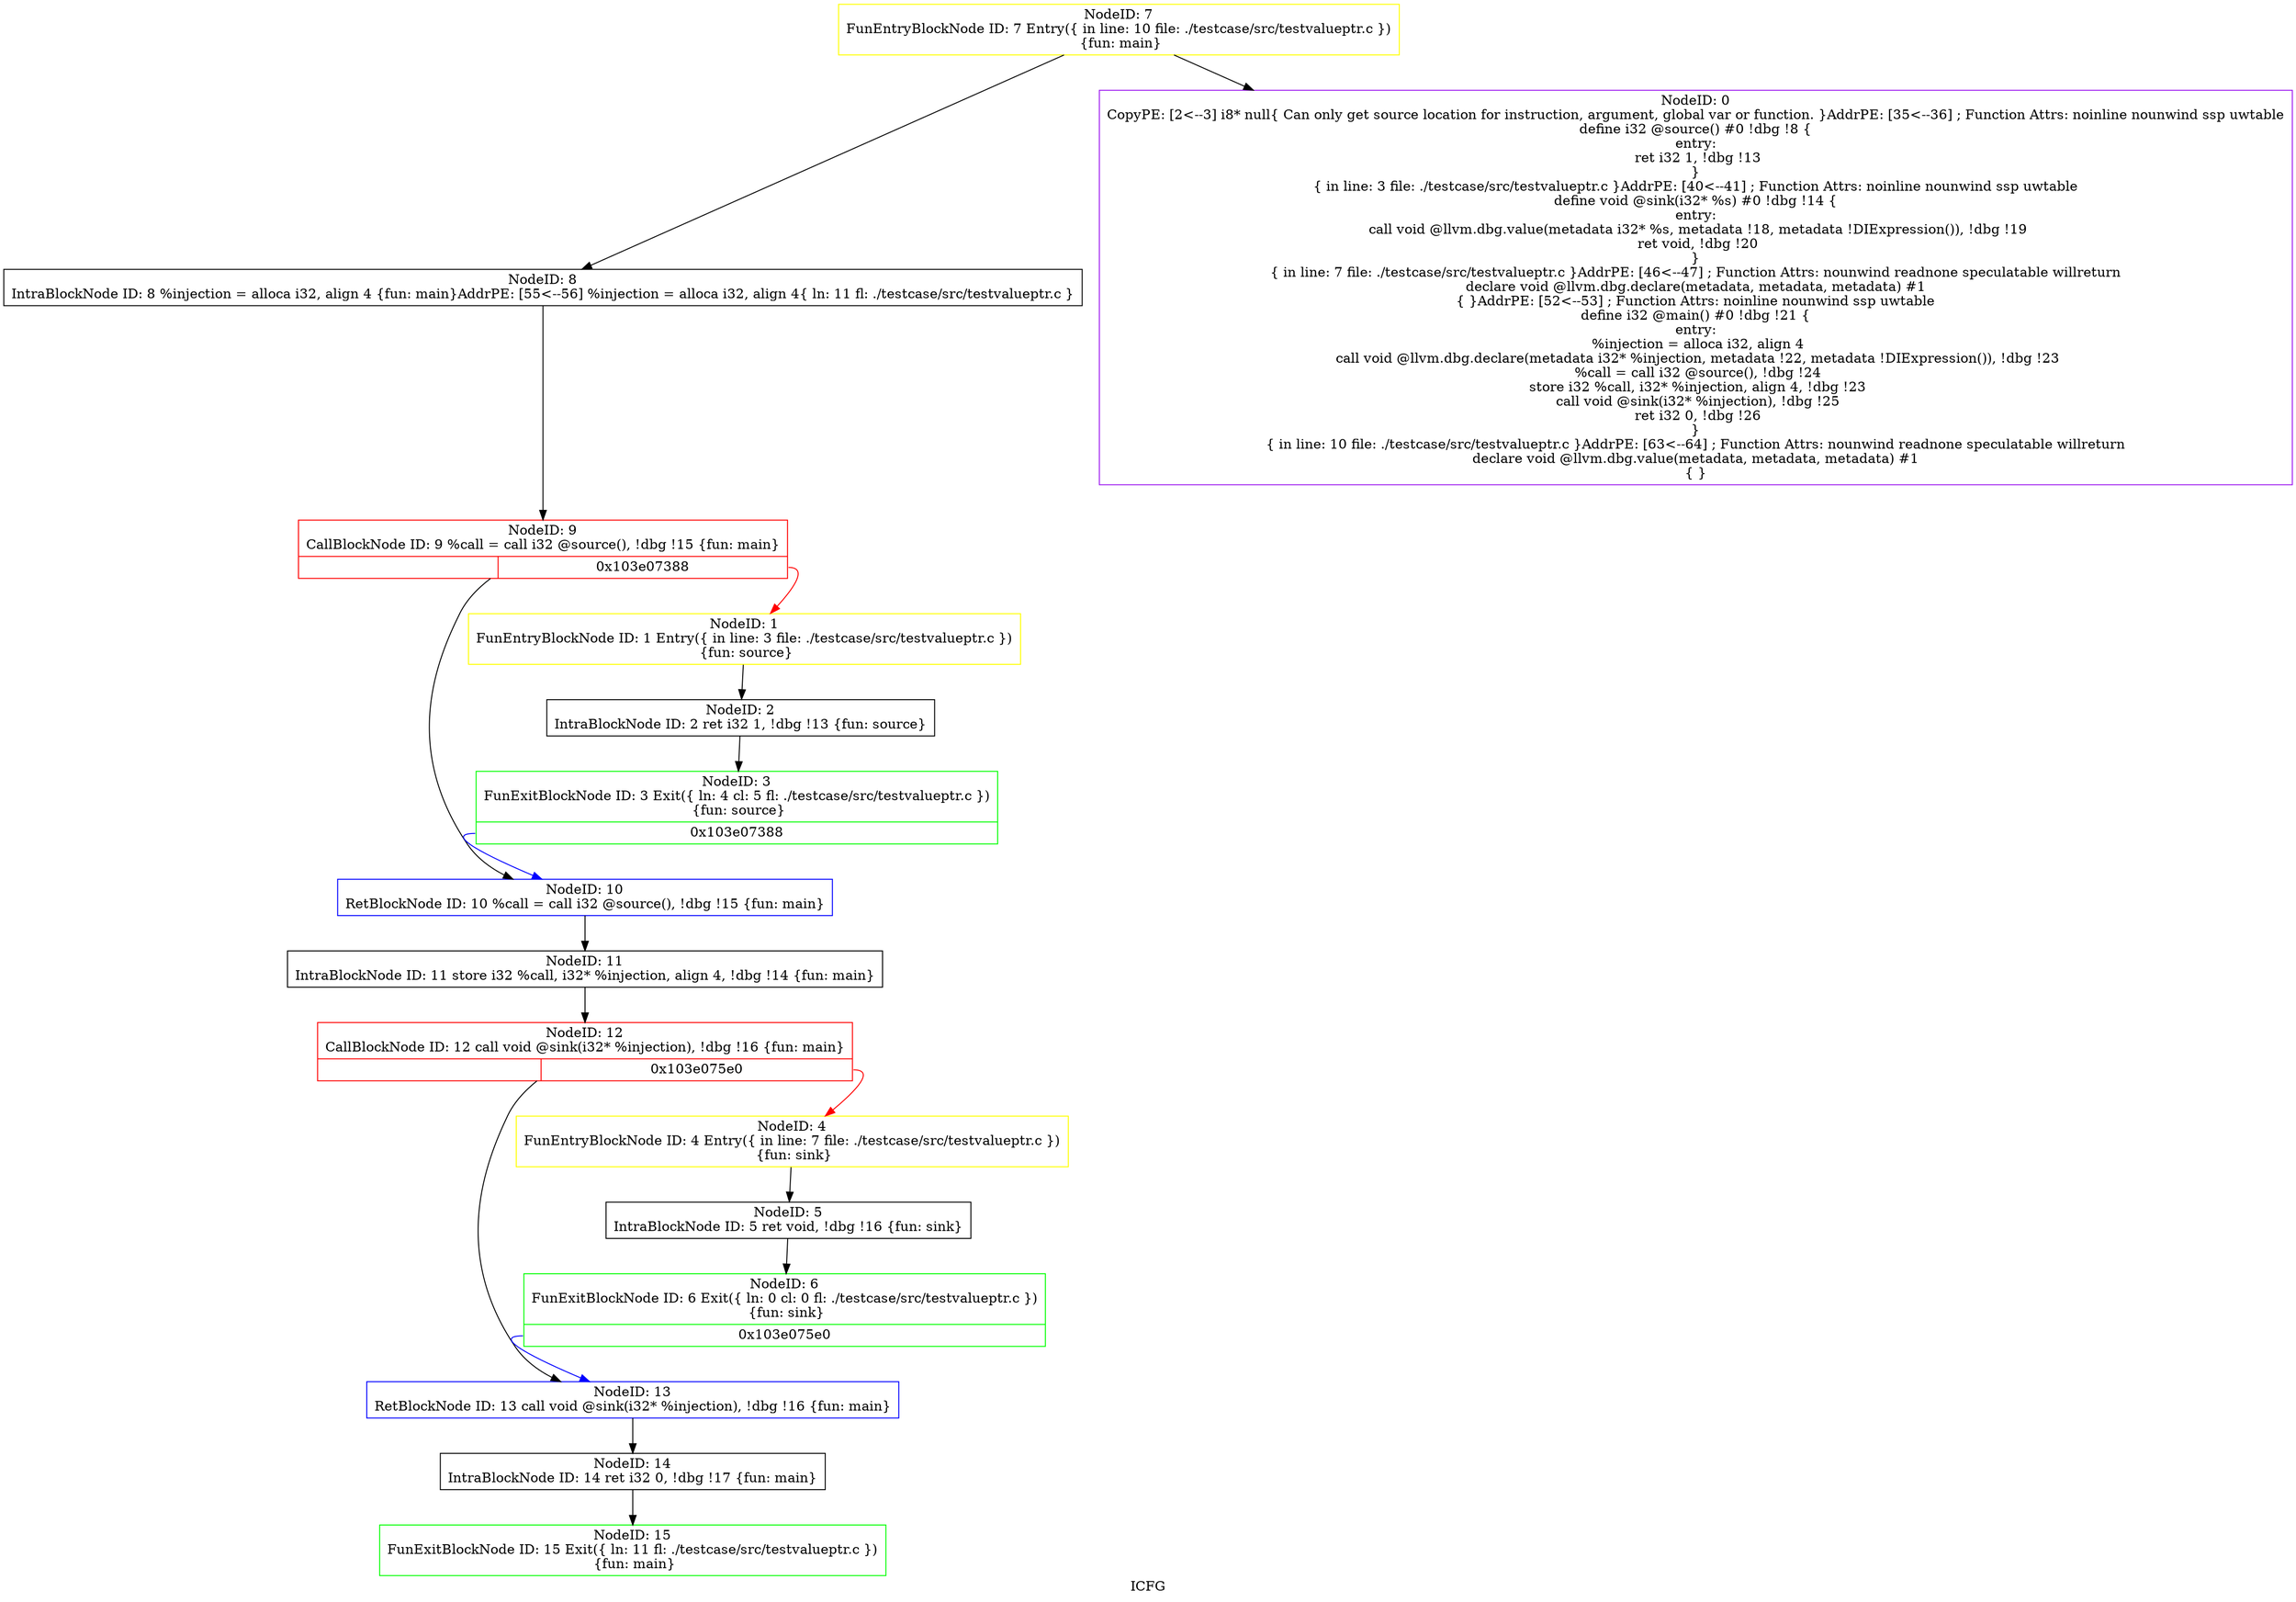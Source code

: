digraph "ICFG" {
	label="ICFG";

	Node0x103e0af30 [shape=record,color=green,label="{NodeID: 15\nFunExitBlockNode ID: 15 Exit(\{ ln: 11 fl: ./testcase/src/testvalueptr.c \})\n \{fun: main\}}"];
	Node0x103e0ad20 [shape=record,color=black,label="{NodeID: 14\nIntraBlockNode ID: 14   ret i32 0, !dbg !17 \{fun: main\}}"];
	Node0x103e0ad20 -> Node0x103e0af30[style=solid];
	Node0x103e0a1e0 [shape=record,color=blue,label="{NodeID: 13\nRetBlockNode ID: 13   call void @sink(i32* %injection), !dbg !16 \{fun: main\}}"];
	Node0x103e0a1e0 -> Node0x103e0ad20[style=solid];
	Node0x103e0a080 [shape=record,color=red,label="{NodeID: 12\nCallBlockNode ID: 12   call void @sink(i32* %injection), !dbg !16 \{fun: main\}|{|<s1>0x103e075e0}}"];
	Node0x103e0a080 -> Node0x103e0a1e0[style=solid];
	Node0x103e0a080:s1 -> Node0x103e04df0[style=solid,color=red];
	Node0x103e07e80 [shape=record,color=black,label="{NodeID: 11\nIntraBlockNode ID: 11   store i32 %call, i32* %injection, align 4, !dbg !14 \{fun: main\}}"];
	Node0x103e07e80 -> Node0x103e0a080[style=solid];
	Node0x103e07c60 [shape=record,color=blue,label="{NodeID: 10\nRetBlockNode ID: 10   %call = call i32 @source(), !dbg !15 \{fun: main\}}"];
	Node0x103e07c60 -> Node0x103e07e80[style=solid];
	Node0x103e07ae0 [shape=record,color=red,label="{NodeID: 9\nCallBlockNode ID: 9   %call = call i32 @source(), !dbg !15 \{fun: main\}|{|<s1>0x103e07388}}"];
	Node0x103e07ae0 -> Node0x103e07c60[style=solid];
	Node0x103e07ae0:s1 -> Node0x103e04a00[style=solid,color=red];
	Node0x103e05310 [shape=record,color=black,label="{NodeID: 8\nIntraBlockNode ID: 8   %injection = alloca i32, align 4 \{fun: main\}AddrPE: [55\<--56]    %injection = alloca i32, align 4\{ ln: 11 fl: ./testcase/src/testvalueptr.c \}}"];
	Node0x103e05310 -> Node0x103e07ae0[style=solid];
	Node0x103e05200 [shape=record,color=yellow,label="{NodeID: 7\nFunEntryBlockNode ID: 7 Entry(\{ in line: 10 file: ./testcase/src/testvalueptr.c \})\n \{fun: main\}}"];
	Node0x103e05200 -> Node0x103e048e0[style=solid];
	Node0x103e05200 -> Node0x103e05310[style=solid];
	Node0x103e05080 [shape=record,color=green,label="{NodeID: 6\nFunExitBlockNode ID: 6 Exit(\{ ln: 0  cl: 0  fl: ./testcase/src/testvalueptr.c \})\n \{fun: sink\}|{<s0>0x103e075e0}}"];
	Node0x103e05080:s0 -> Node0x103e0a1e0[style=solid,color=blue];
	Node0x103e04ed0 [shape=record,color=black,label="{NodeID: 5\nIntraBlockNode ID: 5   ret void, !dbg !16 \{fun: sink\}}"];
	Node0x103e04ed0 -> Node0x103e05080[style=solid];
	Node0x103e04df0 [shape=record,color=yellow,label="{NodeID: 4\nFunEntryBlockNode ID: 4 Entry(\{ in line: 7 file: ./testcase/src/testvalueptr.c \})\n \{fun: sink\}}"];
	Node0x103e04df0 -> Node0x103e04ed0[style=solid];
	Node0x103e04c90 [shape=record,color=green,label="{NodeID: 3\nFunExitBlockNode ID: 3 Exit(\{ ln: 4  cl: 5  fl: ./testcase/src/testvalueptr.c \})\n \{fun: source\}|{<s0>0x103e07388}}"];
	Node0x103e04c90:s0 -> Node0x103e07c60[style=solid,color=blue];
	Node0x103e04ae0 [shape=record,color=black,label="{NodeID: 2\nIntraBlockNode ID: 2   ret i32 1, !dbg !13 \{fun: source\}}"];
	Node0x103e04ae0 -> Node0x103e04c90[style=solid];
	Node0x103e04a00 [shape=record,color=yellow,label="{NodeID: 1\nFunEntryBlockNode ID: 1 Entry(\{ in line: 3 file: ./testcase/src/testvalueptr.c \})\n \{fun: source\}}"];
	Node0x103e04a00 -> Node0x103e04ae0[style=solid];
	Node0x103e048e0 [shape=record,color=purple,label="{NodeID: 0\nCopyPE: [2\<--3]  i8* null\{ Can only get source location for instruction, argument, global var or function. \}AddrPE: [35\<--36]  ; Function Attrs: noinline nounwind ssp uwtable\ndefine i32 @source() #0 !dbg !8 \{\nentry:\n  ret i32 1, !dbg !13\n\}\n\{ in line: 3 file: ./testcase/src/testvalueptr.c \}AddrPE: [40\<--41]  ; Function Attrs: noinline nounwind ssp uwtable\ndefine void @sink(i32* %s) #0 !dbg !14 \{\nentry:\n  call void @llvm.dbg.value(metadata i32* %s, metadata !18, metadata !DIExpression()), !dbg !19\n  ret void, !dbg !20\n\}\n\{ in line: 7 file: ./testcase/src/testvalueptr.c \}AddrPE: [46\<--47]  ; Function Attrs: nounwind readnone speculatable willreturn\ndeclare void @llvm.dbg.declare(metadata, metadata, metadata) #1\n\{  \}AddrPE: [52\<--53]  ; Function Attrs: noinline nounwind ssp uwtable\ndefine i32 @main() #0 !dbg !21 \{\nentry:\n  %injection = alloca i32, align 4\n  call void @llvm.dbg.declare(metadata i32* %injection, metadata !22, metadata !DIExpression()), !dbg !23\n  %call = call i32 @source(), !dbg !24\n  store i32 %call, i32* %injection, align 4, !dbg !23\n  call void @sink(i32* %injection), !dbg !25\n  ret i32 0, !dbg !26\n\}\n\{ in line: 10 file: ./testcase/src/testvalueptr.c \}AddrPE: [63\<--64]  ; Function Attrs: nounwind readnone speculatable willreturn\ndeclare void @llvm.dbg.value(metadata, metadata, metadata) #1\n\{  \}}"];
}
